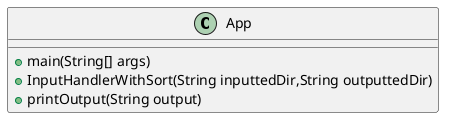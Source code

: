 /*
 *  UCF COP3330 Fall 2021 Assignment 3 Solution
 *  Copyright 2021 Yohan Hmaiti
 */

@startuml
class App{

    + main(String[] args)
    + InputHandlerWithSort(String inputtedDir,String outputtedDir)
    + printOutput(String output)

}
@enduml